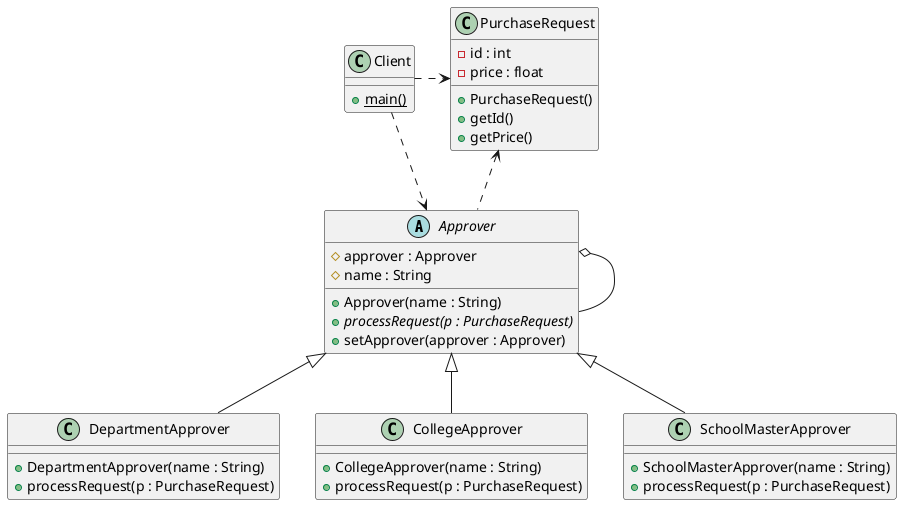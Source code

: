 @startuml
abstract class Approver {
    # approver : Approver
    # name : String
    + Approver(name : String)
    {abstract} + processRequest(p : PurchaseRequest)
    + setApprover(approver : Approver)
}
class DepartmentApprover {
    + DepartmentApprover(name : String)
    + processRequest(p : PurchaseRequest)
}
class CollegeApprover {
    + CollegeApprover(name : String)
    + processRequest(p : PurchaseRequest)
}
class SchoolMasterApprover {
    + SchoolMasterApprover(name : String)
    + processRequest(p : PurchaseRequest)
}
class PurchaseRequest {
    - id : int
    - price : float
    + PurchaseRequest()
    + getId()
    + getPrice()
}
class Client {
    {static} + main()
}
Approver o-- Approver
CollegeApprover -up-|> Approver
DepartmentApprover -up-|> Approver
SchoolMasterApprover -up-|> Approver
PurchaseRequest <.. Approver
Client .right.> Approver
Client .right.> PurchaseRequest
@enduml